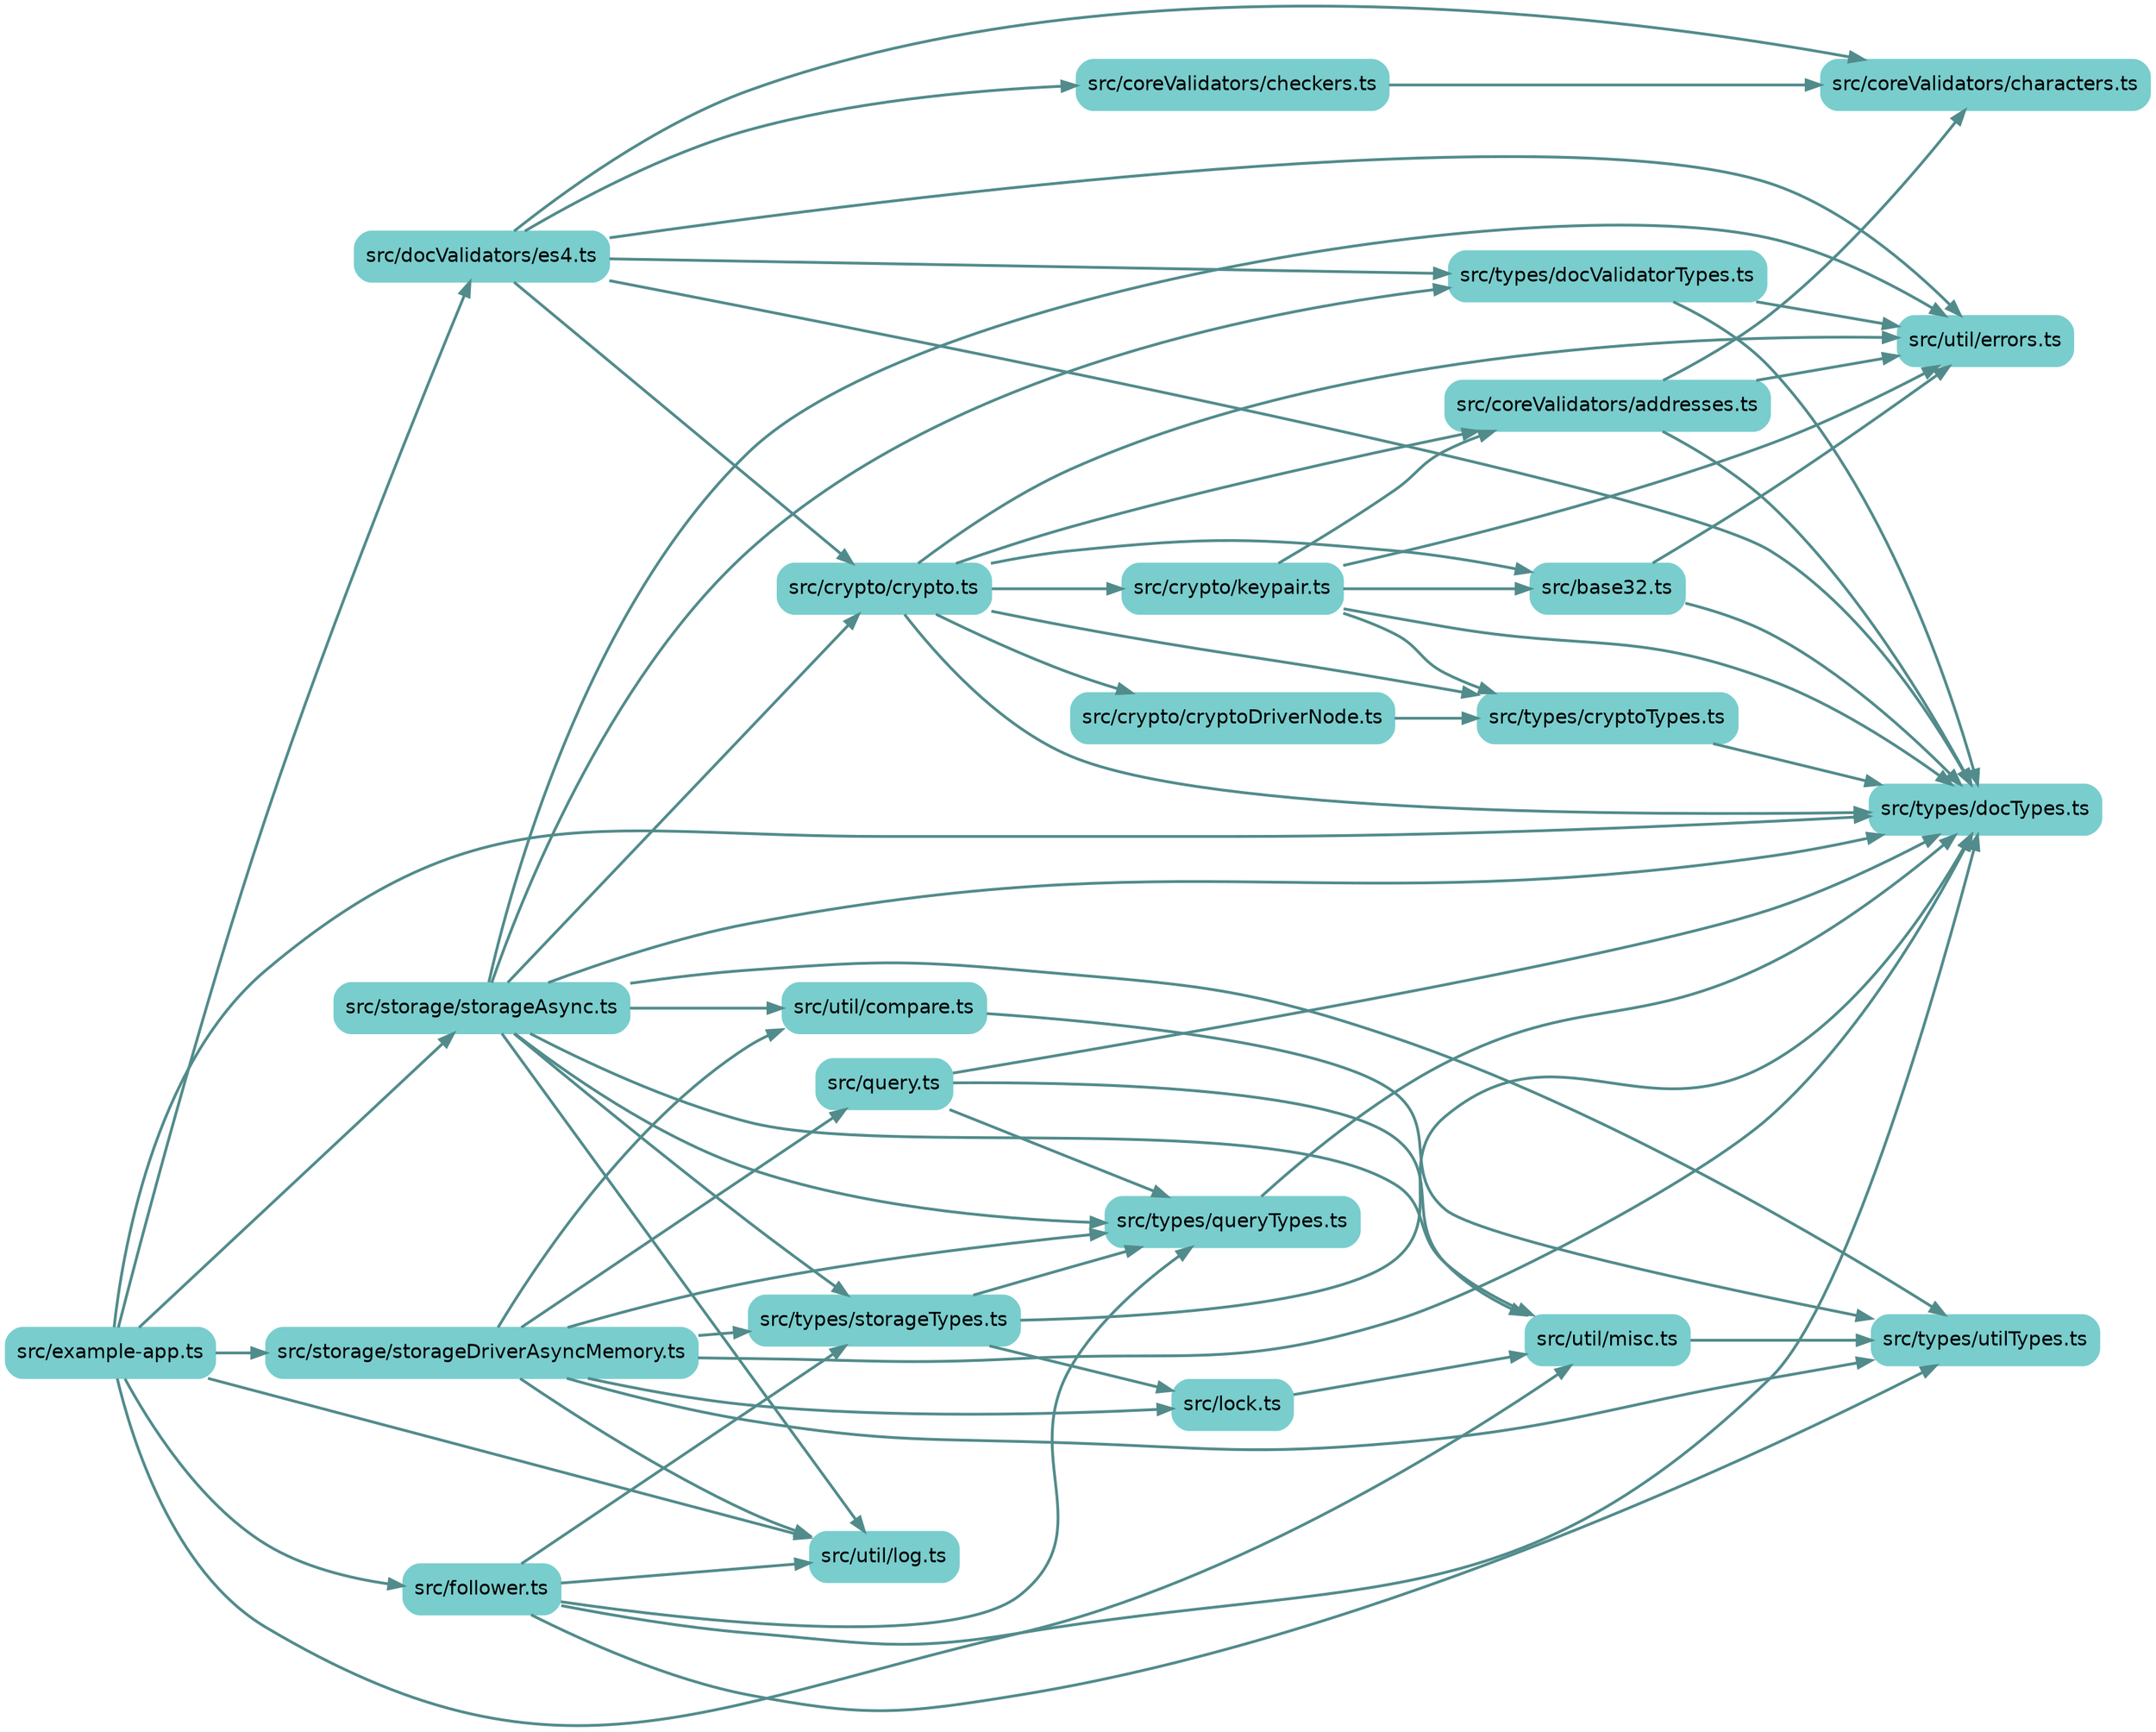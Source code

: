 
digraph G {
    //splines=line;
    //splines=polyline;
    splines=true;
    rankdir=LR;
    //newrank=true;
    compound=true;
    graph [fontname = "helvetica"];  // dpi=72
    node [fontname = "helvetica"];
    edge [fontname = "helvetica"];
    
    // files in their folder clusters
        "src/base32.ts" [label="src/base32.ts", shape=rectangle; style="rounded,filled"; color=darkslategray3];
        "src/example-app.ts" [label="src/example-app.ts", shape=rectangle; style="rounded,filled"; color=darkslategray3];
        "src/follower.ts" [label="src/follower.ts", shape=rectangle; style="rounded,filled"; color=darkslategray3];
        "src/lock.ts" [label="src/lock.ts", shape=rectangle; style="rounded,filled"; color=darkslategray3];
        "src/query.ts" [label="src/query.ts", shape=rectangle; style="rounded,filled"; color=darkslategray3];
        "src/coreValidators/addresses.ts" [label="src/coreValidators/addresses.ts", shape=rectangle; style="rounded,filled"; color=darkslategray3];
            "src/coreValidators/characters.ts" [label="src/coreValidators/characters.ts", shape=rectangle; style="rounded,filled"; color=darkslategray3];
            "src/coreValidators/checkers.ts" [label="src/coreValidators/checkers.ts", shape=rectangle; style="rounded,filled"; color=darkslategray3];
        "src/crypto/crypto.ts" [label="src/crypto/crypto.ts", shape=rectangle; style="rounded,filled"; color=darkslategray3];
            "src/crypto/cryptoDriverNode.ts" [label="src/crypto/cryptoDriverNode.ts", shape=rectangle; style="rounded,filled"; color=darkslategray3];
            "src/crypto/keypair.ts" [label="src/crypto/keypair.ts", shape=rectangle; style="rounded,filled"; color=darkslategray3];
        "src/docValidators/es4.ts" [label="src/docValidators/es4.ts", shape=rectangle; style="rounded,filled"; color=darkslategray3];
        "src/storage/storageAsync.ts" [label="src/storage/storageAsync.ts", shape=rectangle; style="rounded,filled"; color=darkslategray3];
            "src/storage/storageDriverAsyncMemory.ts" [label="src/storage/storageDriverAsyncMemory.ts", shape=rectangle; style="rounded,filled"; color=darkslategray3];
        "src/types/cryptoTypes.ts" [label="src/types/cryptoTypes.ts", shape=rectangle; style="rounded,filled"; color=darkslategray3];
            "src/types/docTypes.ts" [label="src/types/docTypes.ts", shape=rectangle; style="rounded,filled"; color=darkslategray3];
            "src/types/docValidatorTypes.ts" [label="src/types/docValidatorTypes.ts", shape=rectangle; style="rounded,filled"; color=darkslategray3];
            "src/types/queryTypes.ts" [label="src/types/queryTypes.ts", shape=rectangle; style="rounded,filled"; color=darkslategray3];
            "src/types/storageTypes.ts" [label="src/types/storageTypes.ts", shape=rectangle; style="rounded,filled"; color=darkslategray3];
            "src/types/utilTypes.ts" [label="src/types/utilTypes.ts", shape=rectangle; style="rounded,filled"; color=darkslategray3];
        "src/util/compare.ts" [label="src/util/compare.ts", shape=rectangle; style="rounded,filled"; color=darkslategray3];
            "src/util/errors.ts" [label="src/util/errors.ts", shape=rectangle; style="rounded,filled"; color=darkslategray3];
            "src/util/log.ts" [label="src/util/log.ts", shape=rectangle; style="rounded,filled"; color=darkslategray3];
            "src/util/misc.ts" [label="src/util/misc.ts", shape=rectangle; style="rounded,filled"; color=darkslategray3];

    // edges between files
    "src/base32.ts" -> "src/types/docTypes.ts" [penwidth=2; color=darkslategray4];
    "src/base32.ts" -> "src/util/errors.ts" [penwidth=2; color=darkslategray4];
    "src/coreValidators/addresses.ts" -> "src/types/docTypes.ts" [penwidth=2; color=darkslategray4];
    "src/coreValidators/addresses.ts" -> "src/util/errors.ts" [penwidth=2; color=darkslategray4];
    "src/coreValidators/addresses.ts" -> "src/coreValidators/characters.ts" [penwidth=2; color=darkslategray4];
    "src/coreValidators/checkers.ts" -> "src/coreValidators/characters.ts" [penwidth=2; color=darkslategray4];
    "src/crypto/crypto.ts" -> "src/crypto/cryptoDriverNode.ts" [penwidth=2; color=darkslategray4];
    "src/crypto/crypto.ts" -> "src/types/docTypes.ts" [penwidth=2; color=darkslategray4];
    "src/crypto/crypto.ts" -> "src/types/cryptoTypes.ts" [penwidth=2; color=darkslategray4];
    "src/crypto/crypto.ts" -> "src/util/errors.ts" [penwidth=2; color=darkslategray4];
    "src/crypto/crypto.ts" -> "src/base32.ts" [penwidth=2; color=darkslategray4];
    "src/crypto/crypto.ts" -> "src/crypto/keypair.ts" [penwidth=2; color=darkslategray4];
    "src/crypto/crypto.ts" -> "src/coreValidators/addresses.ts" [penwidth=2; color=darkslategray4];
    "src/crypto/cryptoDriverNode.ts" -> "src/types/cryptoTypes.ts" [penwidth=2; color=darkslategray4];
    "src/crypto/keypair.ts" -> "src/types/docTypes.ts" [penwidth=2; color=darkslategray4];
    "src/crypto/keypair.ts" -> "src/util/errors.ts" [penwidth=2; color=darkslategray4];
    "src/crypto/keypair.ts" -> "src/base32.ts" [penwidth=2; color=darkslategray4];
    "src/crypto/keypair.ts" -> "src/types/cryptoTypes.ts" [penwidth=2; color=darkslategray4];
    "src/crypto/keypair.ts" -> "src/coreValidators/addresses.ts" [penwidth=2; color=darkslategray4];
    "src/docValidators/es4.ts" -> "src/types/docTypes.ts" [penwidth=2; color=darkslategray4];
    "src/docValidators/es4.ts" -> "src/types/docValidatorTypes.ts" [penwidth=2; color=darkslategray4];
    "src/docValidators/es4.ts" -> "src/util/errors.ts" [penwidth=2; color=darkslategray4];
    "src/docValidators/es4.ts" -> "src/coreValidators/characters.ts" [penwidth=2; color=darkslategray4];
    "src/docValidators/es4.ts" -> "src/coreValidators/checkers.ts" [penwidth=2; color=darkslategray4];
    "src/docValidators/es4.ts" -> "src/crypto/crypto.ts" [penwidth=2; color=darkslategray4];
    "src/example-app.ts" -> "src/types/docTypes.ts" [penwidth=2; color=darkslategray4];
    "src/example-app.ts" -> "src/util/misc.ts" [penwidth=2; color=darkslategray4];
    "src/example-app.ts" -> "src/docValidators/es4.ts" [penwidth=2; color=darkslategray4];
    "src/example-app.ts" -> "src/storage/storageDriverAsyncMemory.ts" [penwidth=2; color=darkslategray4];
    "src/example-app.ts" -> "src/storage/storageAsync.ts" [penwidth=2; color=darkslategray4];
    "src/example-app.ts" -> "src/follower.ts" [penwidth=2; color=darkslategray4];
    "src/example-app.ts" -> "src/util/log.ts" [penwidth=2; color=darkslategray4];
    "src/follower.ts" -> "src/types/utilTypes.ts" [penwidth=2; color=darkslategray4];
    "src/follower.ts" -> "src/types/docTypes.ts" [penwidth=2; color=darkslategray4];
    "src/follower.ts" -> "src/types/queryTypes.ts" [penwidth=2; color=darkslategray4];
    "src/follower.ts" -> "src/types/storageTypes.ts" [penwidth=2; color=darkslategray4];
    "src/follower.ts" -> "src/util/log.ts" [penwidth=2; color=darkslategray4];
    "src/lock.ts" -> "src/util/misc.ts" [penwidth=2; color=darkslategray4];
    "src/query.ts" -> "src/types/docTypes.ts" [penwidth=2; color=darkslategray4];
    "src/query.ts" -> "src/types/queryTypes.ts" [penwidth=2; color=darkslategray4];
    "src/query.ts" -> "src/util/misc.ts" [penwidth=2; color=darkslategray4];
    "src/storage/storageAsync.ts" -> "src/types/utilTypes.ts" [penwidth=2; color=darkslategray4];
    "src/storage/storageAsync.ts" -> "src/types/docTypes.ts" [penwidth=2; color=darkslategray4];
    "src/storage/storageAsync.ts" -> "src/types/queryTypes.ts" [penwidth=2; color=darkslategray4];
    "src/storage/storageAsync.ts" -> "src/types/storageTypes.ts" [penwidth=2; color=darkslategray4];
    "src/storage/storageAsync.ts" -> "src/types/docValidatorTypes.ts" [penwidth=2; color=darkslategray4];
    "src/storage/storageAsync.ts" -> "src/util/errors.ts" [penwidth=2; color=darkslategray4];
    "src/storage/storageAsync.ts" -> "src/util/misc.ts" [penwidth=2; color=darkslategray4];
    "src/storage/storageAsync.ts" -> "src/util/compare.ts" [penwidth=2; color=darkslategray4];
    "src/storage/storageAsync.ts" -> "src/crypto/crypto.ts" [penwidth=2; color=darkslategray4];
    "src/storage/storageAsync.ts" -> "src/util/log.ts" [penwidth=2; color=darkslategray4];
    "src/storage/storageDriverAsyncMemory.ts" -> "src/types/utilTypes.ts" [penwidth=2; color=darkslategray4];
    "src/storage/storageDriverAsyncMemory.ts" -> "src/types/docTypes.ts" [penwidth=2; color=darkslategray4];
    "src/storage/storageDriverAsyncMemory.ts" -> "src/types/queryTypes.ts" [penwidth=2; color=darkslategray4];
    "src/storage/storageDriverAsyncMemory.ts" -> "src/types/storageTypes.ts" [penwidth=2; color=darkslategray4];
    "src/storage/storageDriverAsyncMemory.ts" -> "src/util/compare.ts" [penwidth=2; color=darkslategray4];
    "src/storage/storageDriverAsyncMemory.ts" -> "src/query.ts" [penwidth=2; color=darkslategray4];
    "src/storage/storageDriverAsyncMemory.ts" -> "src/lock.ts" [penwidth=2; color=darkslategray4];
    "src/storage/storageDriverAsyncMemory.ts" -> "src/util/log.ts" [penwidth=2; color=darkslategray4];
    "src/types/cryptoTypes.ts" -> "src/types/docTypes.ts" [penwidth=2; color=darkslategray4];
    "src/types/docValidatorTypes.ts" -> "src/types/docTypes.ts" [penwidth=2; color=darkslategray4];
    "src/types/docValidatorTypes.ts" -> "src/util/errors.ts" [penwidth=2; color=darkslategray4];
    "src/types/queryTypes.ts" -> "src/types/docTypes.ts" [penwidth=2; color=darkslategray4];
    "src/types/storageTypes.ts" -> "src/types/docTypes.ts" [penwidth=2; color=darkslategray4];
    "src/types/storageTypes.ts" -> "src/types/queryTypes.ts" [penwidth=2; color=darkslategray4];
    "src/types/storageTypes.ts" -> "src/lock.ts" [penwidth=2; color=darkslategray4];
    "src/util/compare.ts" -> "src/types/utilTypes.ts" [penwidth=2; color=darkslategray4];
    "src/util/misc.ts" -> "src/types/utilTypes.ts" [penwidth=2; color=darkslategray4];

}

